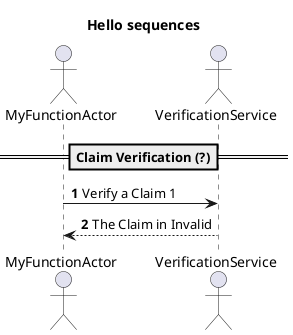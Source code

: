 @startuml
title Hello sequences

actor MyFunctionActor
actor VerificationService

autonumber
== Claim Verification (?)==
MyFunctionActor -> VerificationService : Verify a Claim 1
VerificationService --> MyFunctionActor : The Claim in Invalid
@enduml